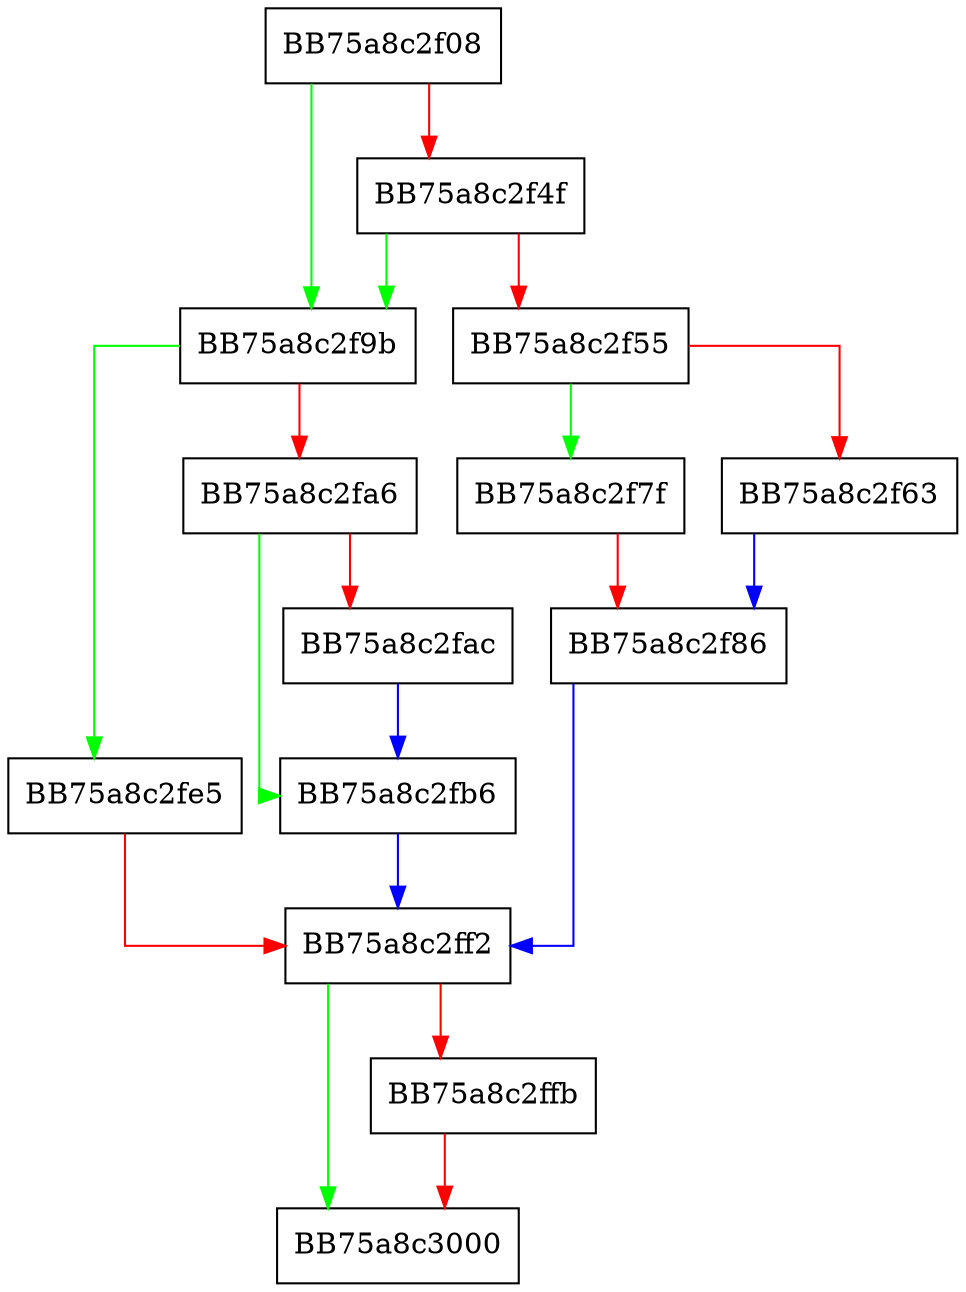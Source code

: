 digraph _RunContinuation {
  node [shape="box"];
  graph [splines=ortho];
  BB75a8c2f08 -> BB75a8c2f9b [color="green"];
  BB75a8c2f08 -> BB75a8c2f4f [color="red"];
  BB75a8c2f4f -> BB75a8c2f9b [color="green"];
  BB75a8c2f4f -> BB75a8c2f55 [color="red"];
  BB75a8c2f55 -> BB75a8c2f7f [color="green"];
  BB75a8c2f55 -> BB75a8c2f63 [color="red"];
  BB75a8c2f63 -> BB75a8c2f86 [color="blue"];
  BB75a8c2f7f -> BB75a8c2f86 [color="red"];
  BB75a8c2f86 -> BB75a8c2ff2 [color="blue"];
  BB75a8c2f9b -> BB75a8c2fe5 [color="green"];
  BB75a8c2f9b -> BB75a8c2fa6 [color="red"];
  BB75a8c2fa6 -> BB75a8c2fb6 [color="green"];
  BB75a8c2fa6 -> BB75a8c2fac [color="red"];
  BB75a8c2fac -> BB75a8c2fb6 [color="blue"];
  BB75a8c2fb6 -> BB75a8c2ff2 [color="blue"];
  BB75a8c2fe5 -> BB75a8c2ff2 [color="red"];
  BB75a8c2ff2 -> BB75a8c3000 [color="green"];
  BB75a8c2ff2 -> BB75a8c2ffb [color="red"];
  BB75a8c2ffb -> BB75a8c3000 [color="red"];
}